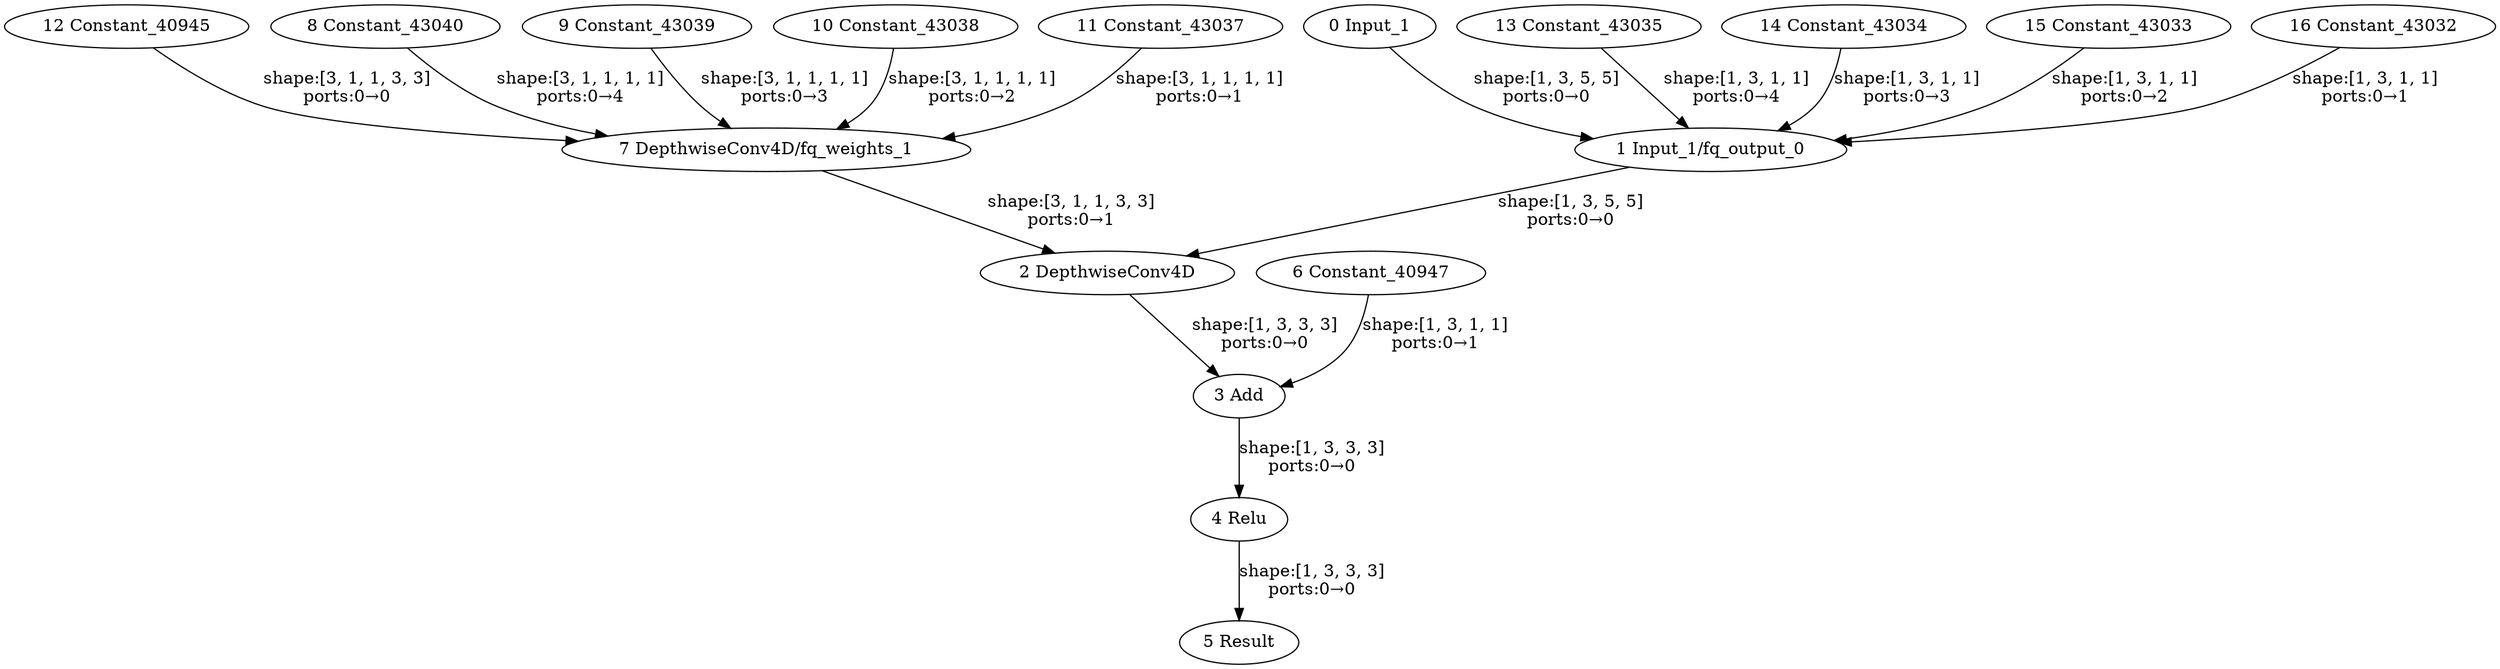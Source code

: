 strict digraph  {
"0 Input_1" [id=0, type=Parameter];
"1 Input_1/fq_output_0" [id=1, type=FakeQuantize];
"2 DepthwiseConv4D" [id=2, type=GroupConvolution];
"3 Add" [id=3, type=Add];
"4 Relu" [id=4, type=Relu];
"5 Result" [id=5, type=Result];
"6 Constant_40947" [id=6, type=Constant];
"7 DepthwiseConv4D/fq_weights_1" [id=7, type=FakeQuantize];
"8 Constant_43040" [id=8, type=Constant];
"9 Constant_43039" [id=9, type=Constant];
"10 Constant_43038" [id=10, type=Constant];
"11 Constant_43037" [id=11, type=Constant];
"12 Constant_40945" [id=12, type=Constant];
"13 Constant_43035" [id=13, type=Constant];
"14 Constant_43034" [id=14, type=Constant];
"15 Constant_43033" [id=15, type=Constant];
"16 Constant_43032" [id=16, type=Constant];
"0 Input_1" -> "1 Input_1/fq_output_0"  [label="shape:[1, 3, 5, 5]\nports:0→0", style=solid];
"1 Input_1/fq_output_0" -> "2 DepthwiseConv4D"  [label="shape:[1, 3, 5, 5]\nports:0→0", style=solid];
"2 DepthwiseConv4D" -> "3 Add"  [label="shape:[1, 3, 3, 3]\nports:0→0", style=solid];
"3 Add" -> "4 Relu"  [label="shape:[1, 3, 3, 3]\nports:0→0", style=solid];
"4 Relu" -> "5 Result"  [label="shape:[1, 3, 3, 3]\nports:0→0", style=solid];
"6 Constant_40947" -> "3 Add"  [label="shape:[1, 3, 1, 1]\nports:0→1", style=solid];
"7 DepthwiseConv4D/fq_weights_1" -> "2 DepthwiseConv4D"  [label="shape:[3, 1, 1, 3, 3]\nports:0→1", style=solid];
"8 Constant_43040" -> "7 DepthwiseConv4D/fq_weights_1"  [label="shape:[3, 1, 1, 1, 1]\nports:0→4", style=solid];
"9 Constant_43039" -> "7 DepthwiseConv4D/fq_weights_1"  [label="shape:[3, 1, 1, 1, 1]\nports:0→3", style=solid];
"10 Constant_43038" -> "7 DepthwiseConv4D/fq_weights_1"  [label="shape:[3, 1, 1, 1, 1]\nports:0→2", style=solid];
"11 Constant_43037" -> "7 DepthwiseConv4D/fq_weights_1"  [label="shape:[3, 1, 1, 1, 1]\nports:0→1", style=solid];
"12 Constant_40945" -> "7 DepthwiseConv4D/fq_weights_1"  [label="shape:[3, 1, 1, 3, 3]\nports:0→0", style=solid];
"13 Constant_43035" -> "1 Input_1/fq_output_0"  [label="shape:[1, 3, 1, 1]\nports:0→4", style=solid];
"14 Constant_43034" -> "1 Input_1/fq_output_0"  [label="shape:[1, 3, 1, 1]\nports:0→3", style=solid];
"15 Constant_43033" -> "1 Input_1/fq_output_0"  [label="shape:[1, 3, 1, 1]\nports:0→2", style=solid];
"16 Constant_43032" -> "1 Input_1/fq_output_0"  [label="shape:[1, 3, 1, 1]\nports:0→1", style=solid];
}
